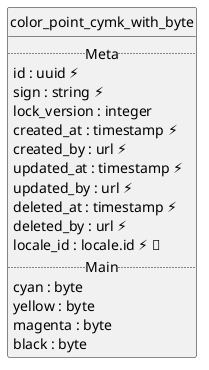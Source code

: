 @startuml uml
skinparam monochrome true
skinparam linetype ortho
hide circle

entity color_point_cymk_with_byte {
  .. Meta ..
  id : uuid ⚡
  sign : string ⚡
  lock_version : integer
  created_at : timestamp ⚡
  created_by : url ⚡
  updated_at : timestamp ⚡
  updated_by : url ⚡
  deleted_at : timestamp ⚡
  deleted_by : url ⚡
  locale_id : locale.id ⚡ 🔑
  .. Main ..
  cyan : byte
  yellow : byte
  magenta : byte
  black : byte
}

@enduml
